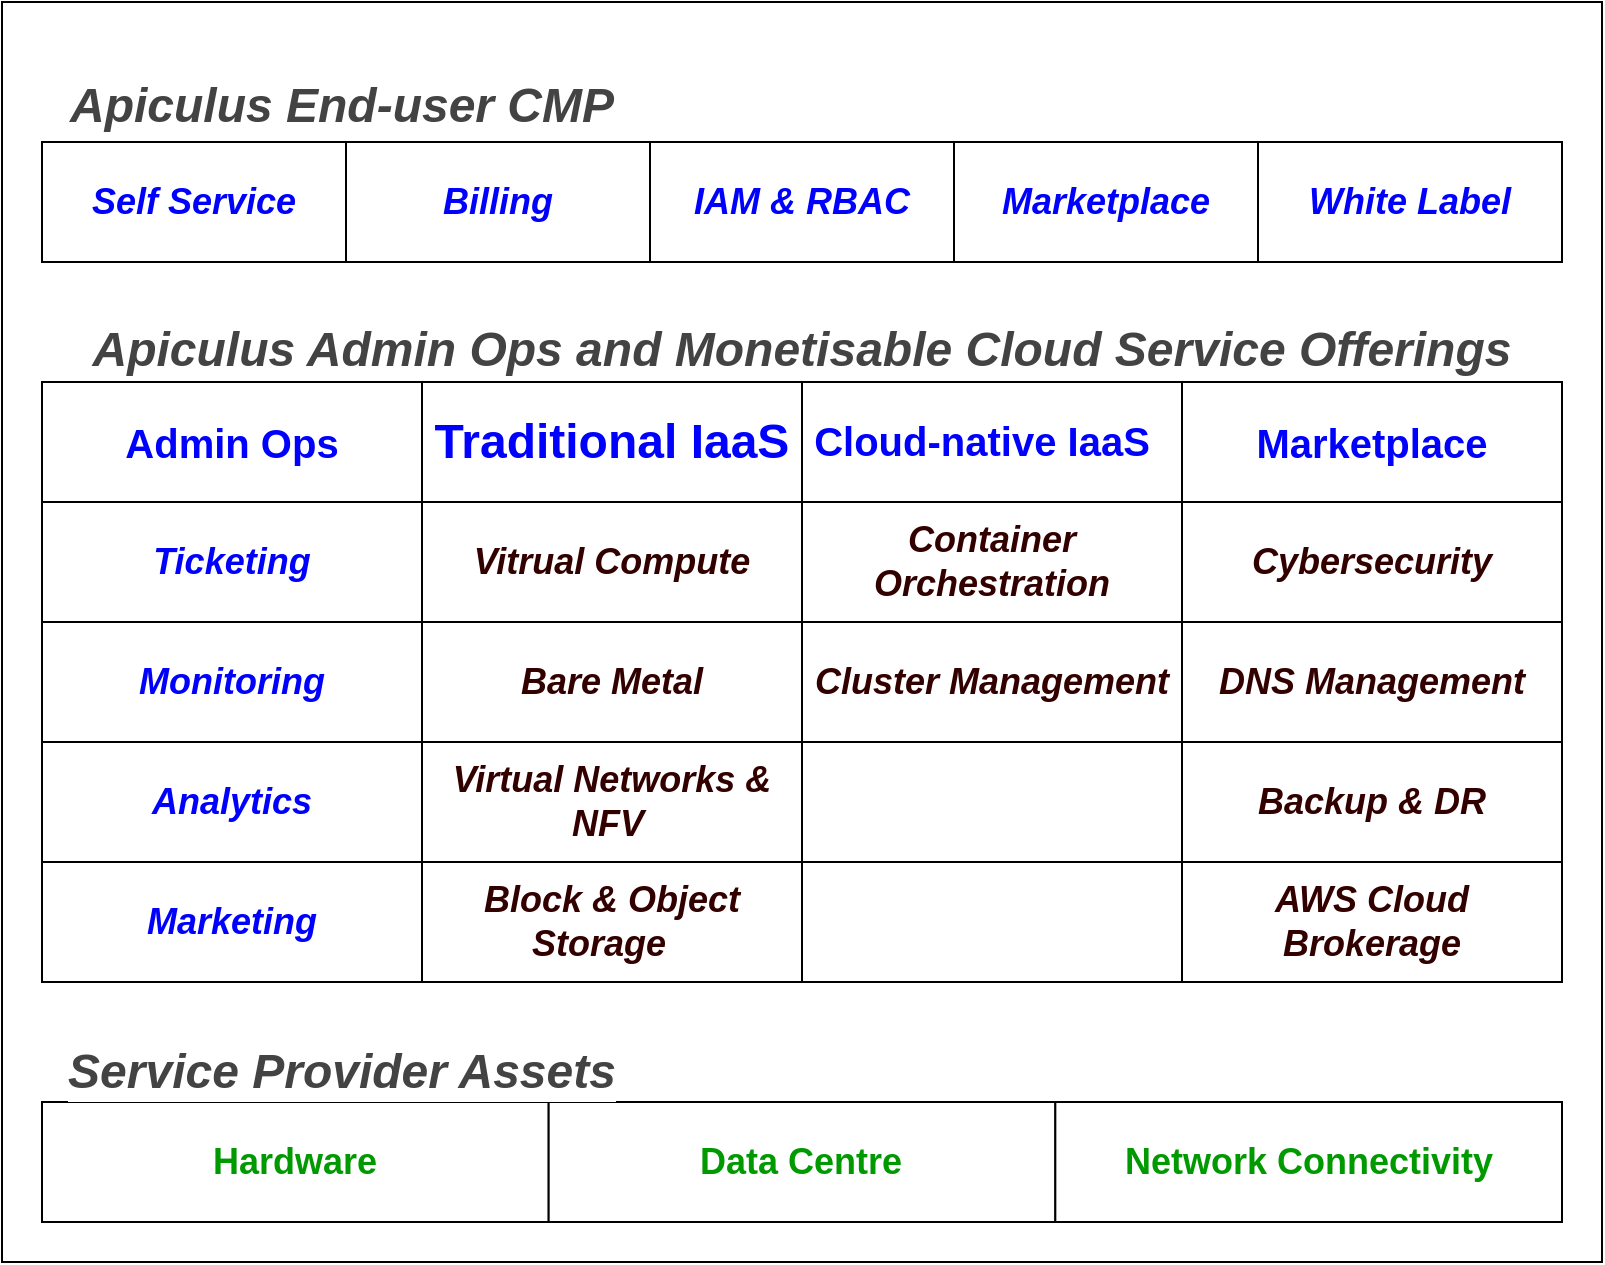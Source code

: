 <mxfile version="24.7.8">
  <diagram name="Page-1" id="KNRP-U8ovZog_ptbBU1Z">
    <mxGraphModel dx="1500" dy="881" grid="1" gridSize="10" guides="1" tooltips="1" connect="1" arrows="1" fold="1" page="1" pageScale="1" pageWidth="1100" pageHeight="850" math="0" shadow="0">
      <root>
        <mxCell id="0" />
        <mxCell id="1" parent="0" />
        <mxCell id="Sf499-6IcXdTgfagLvzI-1" value="" style="rounded=0;whiteSpace=wrap;html=1;" vertex="1" parent="1">
          <mxGeometry x="40" y="80" width="800" height="630" as="geometry" />
        </mxCell>
        <mxCell id="Sf499-6IcXdTgfagLvzI-7" value="&lt;p style=&quot;box-sizing: border-box; margin-top: 0px; color: rgb(47, 57, 65); font-family: &amp;quot;Lucida Grande&amp;quot;, &amp;quot;Lucida Sans&amp;quot;, &amp;quot;Lucida Sans Unicode&amp;quot;, sans-serif; text-align: left; background-color: rgb(255, 255, 255);&quot;&gt;&lt;em style=&quot;box-sizing: border-box;&quot;&gt;&lt;span style=&quot;box-sizing: border-box; color: rgb(67, 67, 67);&quot;&gt;&lt;font style=&quot;font-size: 24px;&quot;&gt;Apiculus End-user CMP&lt;/font&gt;&lt;/span&gt;&lt;/em&gt;&lt;/p&gt;&lt;div&gt;&lt;em style=&quot;box-sizing: border-box;&quot;&gt;&lt;span style=&quot;box-sizing: border-box; color: rgb(67, 67, 67);&quot;&gt;&lt;br&gt;&lt;/span&gt;&lt;/em&gt;&lt;/div&gt;&lt;div style=&quot;box-sizing: border-box; color: rgb(47, 57, 65); font-family: &amp;quot;Lucida Grande&amp;quot;, &amp;quot;Lucida Sans&amp;quot;, &amp;quot;Lucida Sans Unicode&amp;quot;, sans-serif; font-size: 15px; text-align: left; background-color: rgb(255, 255, 255);&quot;&gt;&lt;/div&gt;" style="text;html=1;align=center;verticalAlign=middle;whiteSpace=wrap;rounded=0;fontStyle=1" vertex="1" parent="1">
          <mxGeometry x="60" y="130" width="300" height="30" as="geometry" />
        </mxCell>
        <mxCell id="Sf499-6IcXdTgfagLvzI-8" value="&lt;p style=&quot;box-sizing: border-box; margin-top: 0px; text-align: left; background-color: rgb(255, 255, 255);&quot;&gt;&lt;font face=&quot;Lucida Grande, Lucida Sans, Lucida Sans Unicode, sans-serif&quot; color=&quot;#434343&quot;&gt;&lt;span style=&quot;font-size: 24px;&quot;&gt;&lt;i&gt;Apiculus Admin Ops and Monetisable Cloud Service Offerings&lt;/i&gt;&lt;/span&gt;&lt;/font&gt;&lt;/p&gt;&lt;p style=&quot;box-sizing: border-box; margin-top: 0px; color: rgb(47, 57, 65); font-family: &amp;quot;Lucida Grande&amp;quot;, &amp;quot;Lucida Sans&amp;quot;, &amp;quot;Lucida Sans Unicode&amp;quot;, sans-serif; text-align: left; background-color: rgb(255, 255, 255);&quot;&gt;&lt;br&gt;&lt;/p&gt;&lt;div style=&quot;box-sizing: border-box; color: rgb(47, 57, 65); font-family: &amp;quot;Lucida Grande&amp;quot;, &amp;quot;Lucida Sans&amp;quot;, &amp;quot;Lucida Sans Unicode&amp;quot;, sans-serif; font-size: 15px; text-align: left; background-color: rgb(255, 255, 255);&quot;&gt;&lt;/div&gt;" style="text;html=1;align=center;verticalAlign=middle;whiteSpace=wrap;rounded=0;fontStyle=1" vertex="1" parent="1">
          <mxGeometry x="60" y="258" width="760" height="30" as="geometry" />
        </mxCell>
        <mxCell id="Sf499-6IcXdTgfagLvzI-9" value="" style="group" vertex="1" connectable="0" parent="1">
          <mxGeometry x="60" y="150" width="760" height="60" as="geometry" />
        </mxCell>
        <mxCell id="Sf499-6IcXdTgfagLvzI-2" value="&lt;font style=&quot;font-size: 18px;&quot; color=&quot;#0000ff&quot;&gt;&lt;b&gt;Self Service&lt;/b&gt;&lt;/font&gt;" style="rounded=0;whiteSpace=wrap;html=1;fontStyle=2" vertex="1" parent="Sf499-6IcXdTgfagLvzI-9">
          <mxGeometry width="152" height="60" as="geometry" />
        </mxCell>
        <mxCell id="Sf499-6IcXdTgfagLvzI-3" value="&lt;font style=&quot;font-size: 18px;&quot;&gt;Billing&lt;/font&gt;" style="rounded=0;whiteSpace=wrap;html=1;fontStyle=3;fontColor=#0000FF;fontSize=18;" vertex="1" parent="Sf499-6IcXdTgfagLvzI-9">
          <mxGeometry x="152" width="152" height="60" as="geometry" />
        </mxCell>
        <mxCell id="Sf499-6IcXdTgfagLvzI-4" value="&lt;font style=&quot;font-size: 18px;&quot;&gt;IAM &amp;amp; RBAC&lt;/font&gt;" style="rounded=0;whiteSpace=wrap;html=1;fontStyle=3;fontSize=18;fontColor=#0000FF;" vertex="1" parent="Sf499-6IcXdTgfagLvzI-9">
          <mxGeometry x="304" width="152" height="60" as="geometry" />
        </mxCell>
        <mxCell id="Sf499-6IcXdTgfagLvzI-5" value="&lt;b&gt;&lt;i&gt;&lt;font color=&quot;#0000ff&quot; style=&quot;font-size: 18px;&quot;&gt;Marketplace&lt;/font&gt;&lt;/i&gt;&lt;/b&gt;" style="rounded=0;whiteSpace=wrap;html=1;" vertex="1" parent="Sf499-6IcXdTgfagLvzI-9">
          <mxGeometry x="456.0" width="152" height="60" as="geometry" />
        </mxCell>
        <mxCell id="Sf499-6IcXdTgfagLvzI-6" value="&lt;b&gt;&lt;i&gt;&lt;font style=&quot;font-size: 18px;&quot; color=&quot;#0000ff&quot;&gt;White Label&lt;/font&gt;&lt;/i&gt;&lt;/b&gt;" style="rounded=0;whiteSpace=wrap;html=1;" vertex="1" parent="Sf499-6IcXdTgfagLvzI-9">
          <mxGeometry x="608" width="152" height="60" as="geometry" />
        </mxCell>
        <mxCell id="Sf499-6IcXdTgfagLvzI-16" value="" style="group;fontStyle=2" vertex="1" connectable="0" parent="1">
          <mxGeometry x="60" y="270" width="760" height="60" as="geometry" />
        </mxCell>
        <mxCell id="Sf499-6IcXdTgfagLvzI-11" value="&lt;font size=&quot;1&quot; style=&quot;&quot; color=&quot;#0000ff&quot;&gt;&lt;b style=&quot;font-style: normal; font-size: 20px;&quot;&gt;Admin Ops&lt;/b&gt;&lt;/font&gt;" style="rounded=0;whiteSpace=wrap;html=1;fontStyle=2" vertex="1" parent="Sf499-6IcXdTgfagLvzI-16">
          <mxGeometry width="190" height="60" as="geometry" />
        </mxCell>
        <mxCell id="Sf499-6IcXdTgfagLvzI-12" value="&lt;font style=&quot;font-size: 24px;&quot;&gt;Traditional IaaS&lt;/font&gt;" style="rounded=0;whiteSpace=wrap;html=1;fontStyle=1;fontColor=#0000FF;fontSize=18;" vertex="1" parent="Sf499-6IcXdTgfagLvzI-16">
          <mxGeometry x="190" width="190" height="60" as="geometry" />
        </mxCell>
        <mxCell id="Sf499-6IcXdTgfagLvzI-13" value="&lt;font style=&quot;font-size: 20px;&quot;&gt;Cloud-native IaaS&lt;span style=&quot;white-space:pre&quot;&gt;&#x9;&lt;/span&gt;&lt;/font&gt;" style="rounded=0;whiteSpace=wrap;html=1;fontStyle=1;fontSize=18;fontColor=#0000FF;" vertex="1" parent="Sf499-6IcXdTgfagLvzI-16">
          <mxGeometry x="380" width="190" height="60" as="geometry" />
        </mxCell>
        <mxCell id="Sf499-6IcXdTgfagLvzI-14" value="&lt;font size=&quot;1&quot; color=&quot;#0000ff&quot;&gt;&lt;b style=&quot;&quot;&gt;&lt;span style=&quot;font-style: normal; font-size: 20px;&quot;&gt;Marketplace&lt;/span&gt;&lt;/b&gt;&lt;/font&gt;" style="rounded=0;whiteSpace=wrap;html=1;fontStyle=2" vertex="1" parent="Sf499-6IcXdTgfagLvzI-16">
          <mxGeometry x="570" width="190" height="60" as="geometry" />
        </mxCell>
        <mxCell id="Sf499-6IcXdTgfagLvzI-17" value="" style="group" vertex="1" connectable="0" parent="1">
          <mxGeometry x="60" y="330" width="760" height="60" as="geometry" />
        </mxCell>
        <mxCell id="Sf499-6IcXdTgfagLvzI-18" value="&lt;font style=&quot;font-size: 18px;&quot; color=&quot;#0000ff&quot;&gt;&lt;b&gt;Ticketing&lt;/b&gt;&lt;/font&gt;" style="rounded=0;whiteSpace=wrap;html=1;fontStyle=2" vertex="1" parent="Sf499-6IcXdTgfagLvzI-17">
          <mxGeometry width="190" height="60" as="geometry" />
        </mxCell>
        <mxCell id="Sf499-6IcXdTgfagLvzI-19" value="&lt;font color=&quot;#330000&quot; style=&quot;font-size: 18px;&quot;&gt;Vitrual Compute&lt;/font&gt;" style="rounded=0;whiteSpace=wrap;html=1;fontStyle=3;fontColor=#0000FF;fontSize=18;" vertex="1" parent="Sf499-6IcXdTgfagLvzI-17">
          <mxGeometry x="190" width="190" height="60" as="geometry" />
        </mxCell>
        <mxCell id="Sf499-6IcXdTgfagLvzI-20" value="&lt;font color=&quot;#330000&quot; style=&quot;font-size: 18px;&quot;&gt;Container Orchestration&lt;/font&gt;" style="rounded=0;whiteSpace=wrap;html=1;fontStyle=3;fontSize=18;fontColor=#0000FF;" vertex="1" parent="Sf499-6IcXdTgfagLvzI-17">
          <mxGeometry x="380" width="190" height="60" as="geometry" />
        </mxCell>
        <mxCell id="Sf499-6IcXdTgfagLvzI-21" value="&lt;span style=&quot;font-size: 18px;&quot;&gt;&lt;b style=&quot;&quot;&gt;&lt;i style=&quot;&quot;&gt;&lt;font color=&quot;#330000&quot;&gt;Cybersecurity&lt;/font&gt;&lt;/i&gt;&lt;/b&gt;&lt;/span&gt;" style="rounded=0;whiteSpace=wrap;html=1;" vertex="1" parent="Sf499-6IcXdTgfagLvzI-17">
          <mxGeometry x="570" width="190" height="60" as="geometry" />
        </mxCell>
        <mxCell id="Sf499-6IcXdTgfagLvzI-22" value="" style="group" vertex="1" connectable="0" parent="1">
          <mxGeometry x="60" y="390" width="760" height="60" as="geometry" />
        </mxCell>
        <mxCell id="Sf499-6IcXdTgfagLvzI-23" value="&lt;font style=&quot;font-size: 18px;&quot; color=&quot;#0000ff&quot;&gt;&lt;b&gt;Monitoring&lt;/b&gt;&lt;/font&gt;" style="rounded=0;whiteSpace=wrap;html=1;fontStyle=2" vertex="1" parent="Sf499-6IcXdTgfagLvzI-22">
          <mxGeometry width="190" height="60" as="geometry" />
        </mxCell>
        <mxCell id="Sf499-6IcXdTgfagLvzI-24" value="&lt;font color=&quot;#330000&quot; style=&quot;font-size: 18px;&quot;&gt;Bare Metal&lt;/font&gt;" style="rounded=0;whiteSpace=wrap;html=1;fontStyle=3;fontColor=#0000FF;fontSize=18;" vertex="1" parent="Sf499-6IcXdTgfagLvzI-22">
          <mxGeometry x="190" width="190" height="60" as="geometry" />
        </mxCell>
        <mxCell id="Sf499-6IcXdTgfagLvzI-25" value="&lt;font color=&quot;#330000&quot;&gt;Cluster Management&lt;/font&gt;" style="rounded=0;whiteSpace=wrap;html=1;fontStyle=3;fontSize=18;fontColor=#0000FF;" vertex="1" parent="Sf499-6IcXdTgfagLvzI-22">
          <mxGeometry x="380" width="190" height="60" as="geometry" />
        </mxCell>
        <mxCell id="Sf499-6IcXdTgfagLvzI-26" value="&lt;div&gt;&lt;span style=&quot;font-size: 18px;&quot;&gt;&lt;b style=&quot;&quot;&gt;&lt;i style=&quot;&quot;&gt;&lt;font color=&quot;#330000&quot;&gt;DNS Management&lt;/font&gt;&lt;/i&gt;&lt;/b&gt;&lt;/span&gt;&lt;/div&gt;" style="rounded=0;whiteSpace=wrap;html=1;" vertex="1" parent="Sf499-6IcXdTgfagLvzI-22">
          <mxGeometry x="570" width="190" height="60" as="geometry" />
        </mxCell>
        <mxCell id="Sf499-6IcXdTgfagLvzI-27" value="" style="group" vertex="1" connectable="0" parent="1">
          <mxGeometry x="60" y="450" width="760" height="60" as="geometry" />
        </mxCell>
        <mxCell id="Sf499-6IcXdTgfagLvzI-28" value="&lt;font style=&quot;font-size: 18px;&quot; color=&quot;#0000ff&quot;&gt;&lt;b&gt;Analytics&lt;/b&gt;&lt;/font&gt;" style="rounded=0;whiteSpace=wrap;html=1;fontStyle=2" vertex="1" parent="Sf499-6IcXdTgfagLvzI-27">
          <mxGeometry width="190" height="60" as="geometry" />
        </mxCell>
        <mxCell id="Sf499-6IcXdTgfagLvzI-29" value="&lt;font color=&quot;#330000&quot;&gt;Virtual Networks &amp;amp; NFV&lt;span style=&quot;white-space:pre&quot;&gt;&#x9;&lt;/span&gt;&lt;/font&gt;" style="rounded=0;whiteSpace=wrap;html=1;fontStyle=3;fontColor=#0000FF;fontSize=18;" vertex="1" parent="Sf499-6IcXdTgfagLvzI-27">
          <mxGeometry x="190" width="190" height="60" as="geometry" />
        </mxCell>
        <mxCell id="Sf499-6IcXdTgfagLvzI-30" value="" style="rounded=0;whiteSpace=wrap;html=1;fontStyle=3;fontSize=18;fontColor=#0000FF;" vertex="1" parent="Sf499-6IcXdTgfagLvzI-27">
          <mxGeometry x="380" width="190" height="60" as="geometry" />
        </mxCell>
        <mxCell id="Sf499-6IcXdTgfagLvzI-31" value="&lt;span style=&quot;font-size: 18px;&quot;&gt;&lt;b style=&quot;&quot;&gt;&lt;i style=&quot;&quot;&gt;&lt;font color=&quot;#330000&quot;&gt;Backup &amp;amp; DR&lt;/font&gt;&lt;/i&gt;&lt;/b&gt;&lt;/span&gt;" style="rounded=0;whiteSpace=wrap;html=1;" vertex="1" parent="Sf499-6IcXdTgfagLvzI-27">
          <mxGeometry x="570" width="190" height="60" as="geometry" />
        </mxCell>
        <mxCell id="Sf499-6IcXdTgfagLvzI-32" value="" style="group" vertex="1" connectable="0" parent="1">
          <mxGeometry x="60" y="510" width="760" height="60" as="geometry" />
        </mxCell>
        <mxCell id="Sf499-6IcXdTgfagLvzI-33" value="&lt;font style=&quot;font-size: 18px;&quot; color=&quot;#0000ff&quot;&gt;&lt;b&gt;Marketing&lt;/b&gt;&lt;/font&gt;" style="rounded=0;whiteSpace=wrap;html=1;fontStyle=2" vertex="1" parent="Sf499-6IcXdTgfagLvzI-32">
          <mxGeometry width="190" height="60" as="geometry" />
        </mxCell>
        <mxCell id="Sf499-6IcXdTgfagLvzI-34" value="&lt;font color=&quot;#330000&quot;&gt;Block &amp;amp; Object Storage&lt;span style=&quot;white-space:pre&quot;&gt;&#x9;&lt;/span&gt;&lt;/font&gt;" style="rounded=0;whiteSpace=wrap;html=1;fontStyle=3;fontColor=#0000FF;fontSize=18;" vertex="1" parent="Sf499-6IcXdTgfagLvzI-32">
          <mxGeometry x="190" width="190" height="60" as="geometry" />
        </mxCell>
        <mxCell id="Sf499-6IcXdTgfagLvzI-35" value="" style="rounded=0;whiteSpace=wrap;html=1;fontStyle=3;fontSize=18;fontColor=#0000FF;" vertex="1" parent="Sf499-6IcXdTgfagLvzI-32">
          <mxGeometry x="380" width="190" height="60" as="geometry" />
        </mxCell>
        <mxCell id="Sf499-6IcXdTgfagLvzI-36" value="&lt;div&gt;&lt;span style=&quot;font-size: 18px;&quot;&gt;&lt;b style=&quot;&quot;&gt;&lt;i style=&quot;&quot;&gt;&lt;font color=&quot;#330000&quot;&gt;AWS Cloud Brokerage&lt;/font&gt;&lt;/i&gt;&lt;/b&gt;&lt;/span&gt;&lt;/div&gt;" style="rounded=0;whiteSpace=wrap;html=1;" vertex="1" parent="Sf499-6IcXdTgfagLvzI-32">
          <mxGeometry x="570" width="190" height="60" as="geometry" />
        </mxCell>
        <mxCell id="Sf499-6IcXdTgfagLvzI-42" value="" style="group" vertex="1" connectable="0" parent="1">
          <mxGeometry x="60" y="630" width="760" height="60" as="geometry" />
        </mxCell>
        <mxCell id="Sf499-6IcXdTgfagLvzI-38" value="&lt;font color=&quot;#009900&quot; style=&quot;font-size: 18px;&quot;&gt;&lt;b style=&quot;font-style: normal;&quot;&gt;Hardware&lt;/b&gt;&lt;/font&gt;" style="rounded=0;whiteSpace=wrap;html=1;fontStyle=2" vertex="1" parent="Sf499-6IcXdTgfagLvzI-42">
          <mxGeometry width="253.333" height="60" as="geometry" />
        </mxCell>
        <mxCell id="Sf499-6IcXdTgfagLvzI-39" value="&lt;font style=&quot;font-style: normal;&quot; color=&quot;#009900&quot;&gt;Data Centre&lt;/font&gt;" style="rounded=0;whiteSpace=wrap;html=1;fontStyle=3;fontColor=#0000FF;fontSize=18;" vertex="1" parent="Sf499-6IcXdTgfagLvzI-42">
          <mxGeometry x="253.333" width="253.333" height="60" as="geometry" />
        </mxCell>
        <mxCell id="Sf499-6IcXdTgfagLvzI-40" value="&lt;font style=&quot;font-style: normal;&quot; color=&quot;#009900&quot;&gt;Network Connectivity&lt;/font&gt;" style="rounded=0;whiteSpace=wrap;html=1;fontStyle=3;fontSize=18;fontColor=#0000FF;" vertex="1" parent="Sf499-6IcXdTgfagLvzI-42">
          <mxGeometry x="506.667" width="253.333" height="60" as="geometry" />
        </mxCell>
        <mxCell id="Sf499-6IcXdTgfagLvzI-43" value="&lt;p style=&quot;box-sizing: border-box; margin-top: 0px; text-align: left; background-color: rgb(255, 255, 255);&quot;&gt;&lt;font face=&quot;Lucida Grande, Lucida Sans, Lucida Sans Unicode, sans-serif&quot; color=&quot;#434343&quot;&gt;&lt;span style=&quot;font-size: 24px;&quot;&gt;&lt;i&gt;Service Provider Assets&lt;/i&gt;&lt;/span&gt;&lt;/font&gt;&lt;/p&gt;&lt;div style=&quot;box-sizing: border-box; color: rgb(47, 57, 65); font-family: &amp;quot;Lucida Grande&amp;quot;, &amp;quot;Lucida Sans&amp;quot;, &amp;quot;Lucida Sans Unicode&amp;quot;, sans-serif; font-size: 15px; text-align: left; background-color: rgb(255, 255, 255);&quot;&gt;&lt;/div&gt;" style="text;html=1;align=center;verticalAlign=middle;whiteSpace=wrap;rounded=0;fontStyle=1" vertex="1" parent="1">
          <mxGeometry x="60" y="606" width="300" height="30" as="geometry" />
        </mxCell>
      </root>
    </mxGraphModel>
  </diagram>
</mxfile>
